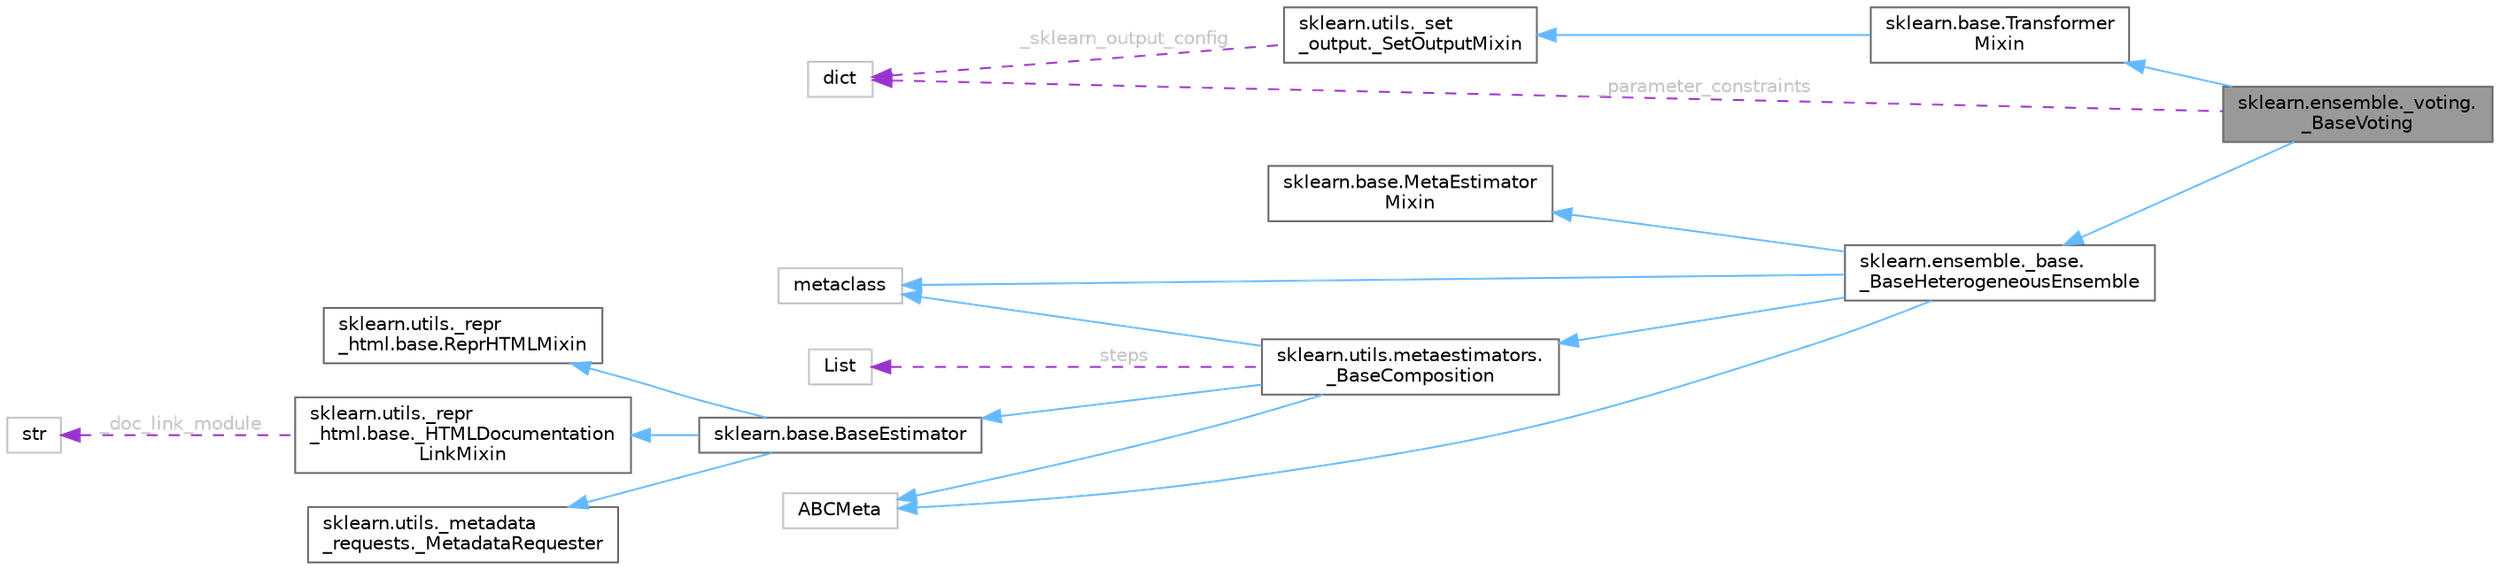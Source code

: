 digraph "sklearn.ensemble._voting._BaseVoting"
{
 // LATEX_PDF_SIZE
  bgcolor="transparent";
  edge [fontname=Helvetica,fontsize=10,labelfontname=Helvetica,labelfontsize=10];
  node [fontname=Helvetica,fontsize=10,shape=box,height=0.2,width=0.4];
  rankdir="LR";
  Node1 [id="Node000001",label="sklearn.ensemble._voting.\l_BaseVoting",height=0.2,width=0.4,color="gray40", fillcolor="grey60", style="filled", fontcolor="black",tooltip=" "];
  Node2 -> Node1 [id="edge1_Node000001_Node000002",dir="back",color="steelblue1",style="solid",tooltip=" "];
  Node2 [id="Node000002",label="sklearn.base.Transformer\lMixin",height=0.2,width=0.4,color="gray40", fillcolor="white", style="filled",URL="$d7/d72/classsklearn_1_1base_1_1TransformerMixin.html",tooltip=" "];
  Node3 -> Node2 [id="edge2_Node000002_Node000003",dir="back",color="steelblue1",style="solid",tooltip=" "];
  Node3 [id="Node000003",label="sklearn.utils._set\l_output._SetOutputMixin",height=0.2,width=0.4,color="gray40", fillcolor="white", style="filled",URL="$d3/d75/classsklearn_1_1utils_1_1__set__output_1_1__SetOutputMixin.html",tooltip=" "];
  Node4 -> Node3 [id="edge3_Node000003_Node000004",dir="back",color="darkorchid3",style="dashed",tooltip=" ",label=" _sklearn_output_config",fontcolor="grey" ];
  Node4 [id="Node000004",label="dict",height=0.2,width=0.4,color="grey75", fillcolor="white", style="filled",tooltip=" "];
  Node5 -> Node1 [id="edge4_Node000001_Node000005",dir="back",color="steelblue1",style="solid",tooltip=" "];
  Node5 [id="Node000005",label="sklearn.ensemble._base.\l_BaseHeterogeneousEnsemble",height=0.2,width=0.4,color="gray40", fillcolor="white", style="filled",URL="$d0/d00/classsklearn_1_1ensemble_1_1__base_1_1__BaseHeterogeneousEnsemble.html",tooltip=" "];
  Node6 -> Node5 [id="edge5_Node000005_Node000006",dir="back",color="steelblue1",style="solid",tooltip=" "];
  Node6 [id="Node000006",label="sklearn.base.MetaEstimator\lMixin",height=0.2,width=0.4,color="gray40", fillcolor="white", style="filled",URL="$d4/d5a/classsklearn_1_1base_1_1MetaEstimatorMixin.html",tooltip=" "];
  Node7 -> Node5 [id="edge6_Node000005_Node000007",dir="back",color="steelblue1",style="solid",tooltip=" "];
  Node7 [id="Node000007",label="sklearn.utils.metaestimators.\l_BaseComposition",height=0.2,width=0.4,color="gray40", fillcolor="white", style="filled",URL="$d6/dcc/classsklearn_1_1utils_1_1metaestimators_1_1__BaseComposition.html",tooltip=" "];
  Node8 -> Node7 [id="edge7_Node000007_Node000008",dir="back",color="steelblue1",style="solid",tooltip=" "];
  Node8 [id="Node000008",label="sklearn.base.BaseEstimator",height=0.2,width=0.4,color="gray40", fillcolor="white", style="filled",URL="$d3/d20/classsklearn_1_1base_1_1BaseEstimator.html",tooltip=" "];
  Node9 -> Node8 [id="edge8_Node000008_Node000009",dir="back",color="steelblue1",style="solid",tooltip=" "];
  Node9 [id="Node000009",label="sklearn.utils._repr\l_html.base.ReprHTMLMixin",height=0.2,width=0.4,color="gray40", fillcolor="white", style="filled",URL="$d3/d50/classsklearn_1_1utils_1_1__repr__html_1_1base_1_1ReprHTMLMixin.html",tooltip=" "];
  Node10 -> Node8 [id="edge9_Node000008_Node000010",dir="back",color="steelblue1",style="solid",tooltip=" "];
  Node10 [id="Node000010",label="sklearn.utils._repr\l_html.base._HTMLDocumentation\lLinkMixin",height=0.2,width=0.4,color="gray40", fillcolor="white", style="filled",URL="$d5/d05/classsklearn_1_1utils_1_1__repr__html_1_1base_1_1__HTMLDocumentationLinkMixin.html",tooltip=" "];
  Node11 -> Node10 [id="edge10_Node000010_Node000011",dir="back",color="darkorchid3",style="dashed",tooltip=" ",label=" _doc_link_module",fontcolor="grey" ];
  Node11 [id="Node000011",label="str",height=0.2,width=0.4,color="grey75", fillcolor="white", style="filled",tooltip=" "];
  Node12 -> Node8 [id="edge11_Node000008_Node000012",dir="back",color="steelblue1",style="solid",tooltip=" "];
  Node12 [id="Node000012",label="sklearn.utils._metadata\l_requests._MetadataRequester",height=0.2,width=0.4,color="gray40", fillcolor="white", style="filled",URL="$d6/dfa/classsklearn_1_1utils_1_1__metadata__requests_1_1__MetadataRequester.html",tooltip=" "];
  Node13 -> Node7 [id="edge12_Node000007_Node000013",dir="back",color="steelblue1",style="solid",tooltip=" "];
  Node13 [id="Node000013",label="metaclass",height=0.2,width=0.4,color="grey75", fillcolor="white", style="filled",URL="$d1/d9a/classmetaclass.html",tooltip=" "];
  Node14 -> Node7 [id="edge13_Node000007_Node000014",dir="back",color="steelblue1",style="solid",tooltip=" "];
  Node14 [id="Node000014",label="ABCMeta",height=0.2,width=0.4,color="grey75", fillcolor="white", style="filled",URL="$df/d42/classABCMeta.html",tooltip=" "];
  Node15 -> Node7 [id="edge14_Node000007_Node000015",dir="back",color="darkorchid3",style="dashed",tooltip=" ",label=" steps",fontcolor="grey" ];
  Node15 [id="Node000015",label="List",height=0.2,width=0.4,color="grey75", fillcolor="white", style="filled",tooltip=" "];
  Node13 -> Node5 [id="edge15_Node000005_Node000013",dir="back",color="steelblue1",style="solid",tooltip=" "];
  Node14 -> Node5 [id="edge16_Node000005_Node000014",dir="back",color="steelblue1",style="solid",tooltip=" "];
  Node4 -> Node1 [id="edge17_Node000001_Node000004",dir="back",color="darkorchid3",style="dashed",tooltip=" ",label=" _parameter_constraints",fontcolor="grey" ];
}
